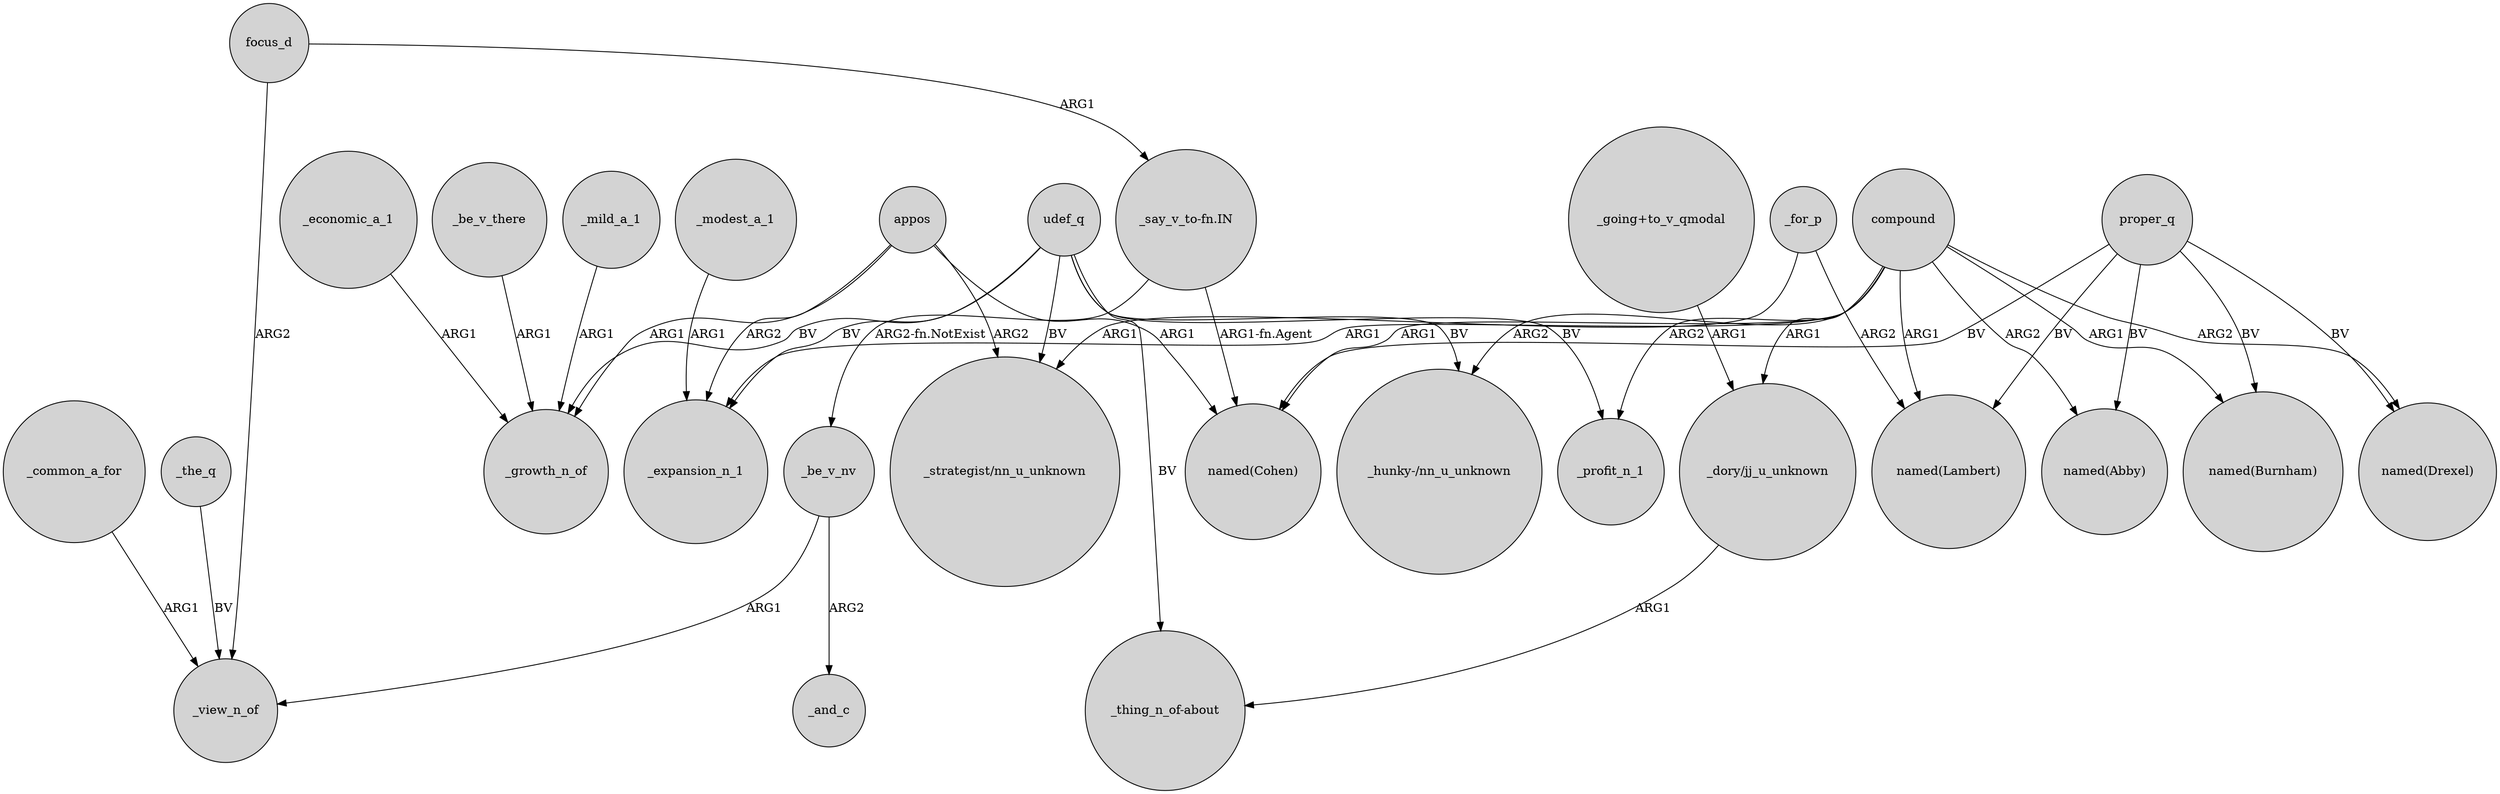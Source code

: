 digraph {
	node [shape=circle style=filled]
	_modest_a_1 -> _expansion_n_1 [label=ARG1]
	udef_q -> "_thing_n_of-about" [label=BV]
	"_say_v_to-fn.IN" -> "named(Cohen)" [label="ARG1-fn.Agent"]
	udef_q -> "_hunky-/nn_u_unknown" [label=BV]
	_economic_a_1 -> _growth_n_of [label=ARG1]
	proper_q -> "named(Lambert)" [label=BV]
	proper_q -> "named(Drexel)" [label=BV]
	compound -> "named(Lambert)" [label=ARG1]
	compound -> "named(Abby)" [label=ARG2]
	_common_a_for -> _view_n_of [label=ARG1]
	"_dory/jj_u_unknown" -> "_thing_n_of-about" [label=ARG1]
	_for_p -> "_strategist/nn_u_unknown" [label=ARG1]
	compound -> "named(Cohen)" [label=ARG1]
	_the_q -> _view_n_of [label=BV]
	udef_q -> "_strategist/nn_u_unknown" [label=BV]
	appos -> _growth_n_of [label=ARG1]
	proper_q -> "named(Cohen)" [label=BV]
	compound -> "_hunky-/nn_u_unknown" [label=ARG2]
	compound -> "named(Drexel)" [label=ARG2]
	proper_q -> "named(Burnham)" [label=BV]
	"_say_v_to-fn.IN" -> _be_v_nv [label="ARG2-fn.NotExist"]
	appos -> "named(Cohen)" [label=ARG1]
	proper_q -> "named(Abby)" [label=BV]
	_be_v_there -> _growth_n_of [label=ARG1]
	udef_q -> _expansion_n_1 [label=BV]
	compound -> "named(Burnham)" [label=ARG1]
	appos -> _expansion_n_1 [label=ARG2]
	compound -> _profit_n_1 [label=ARG2]
	compound -> _expansion_n_1 [label=ARG1]
	appos -> "_strategist/nn_u_unknown" [label=ARG2]
	_be_v_nv -> _view_n_of [label=ARG1]
	_be_v_nv -> _and_c [label=ARG2]
	udef_q -> _profit_n_1 [label=BV]
	"_going+to_v_qmodal" -> "_dory/jj_u_unknown" [label=ARG1]
	compound -> "_dory/jj_u_unknown" [label=ARG1]
	udef_q -> _growth_n_of [label=BV]
	_mild_a_1 -> _growth_n_of [label=ARG1]
	focus_d -> "_say_v_to-fn.IN" [label=ARG1]
	focus_d -> _view_n_of [label=ARG2]
	_for_p -> "named(Lambert)" [label=ARG2]
}
